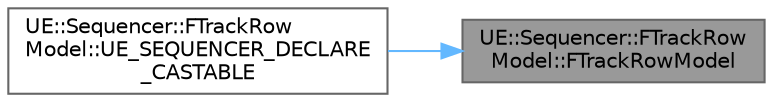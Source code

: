 digraph "UE::Sequencer::FTrackRowModel::FTrackRowModel"
{
 // INTERACTIVE_SVG=YES
 // LATEX_PDF_SIZE
  bgcolor="transparent";
  edge [fontname=Helvetica,fontsize=10,labelfontname=Helvetica,labelfontsize=10];
  node [fontname=Helvetica,fontsize=10,shape=box,height=0.2,width=0.4];
  rankdir="RL";
  Node1 [id="Node000001",label="UE::Sequencer::FTrackRow\lModel::FTrackRowModel",height=0.2,width=0.4,color="gray40", fillcolor="grey60", style="filled", fontcolor="black",tooltip=" "];
  Node1 -> Node2 [id="edge1_Node000001_Node000002",dir="back",color="steelblue1",style="solid",tooltip=" "];
  Node2 [id="Node000002",label="UE::Sequencer::FTrackRow\lModel::UE_SEQUENCER_DECLARE\l_CASTABLE",height=0.2,width=0.4,color="grey40", fillcolor="white", style="filled",URL="$d2/df1/classUE_1_1Sequencer_1_1FTrackRowModel.html#aa74030d19ed0cf26df4ce0964d07da38",tooltip=" "];
}
